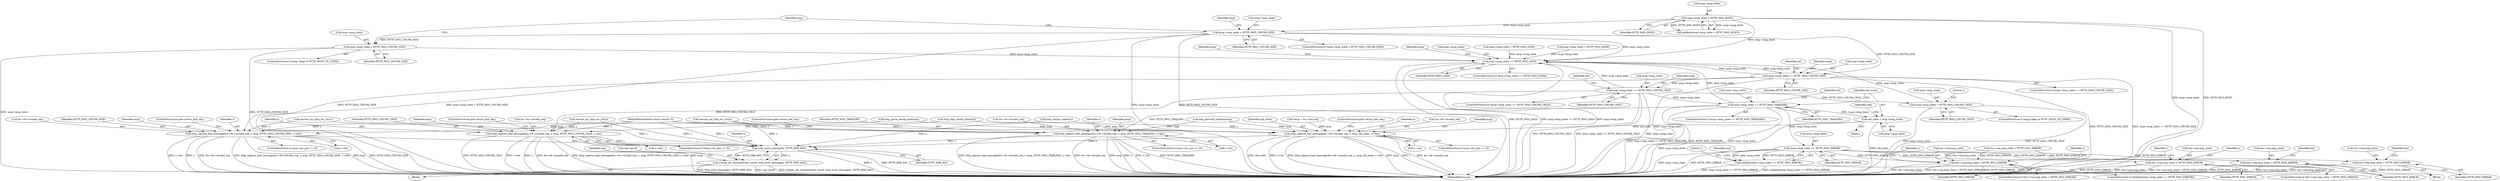 digraph "0_haproxy_b4d05093bc89f71377230228007e69a1434c1a0c_0@pointer" {
"1000240" [label="(Call,msg->msg_state = HTTP_MSG_CHUNK_SIZE)"];
"1000228" [label="(Call,msg->msg_state < HTTP_MSG_CHUNK_SIZE)"];
"1000156" [label="(Call,msg->msg_state < HTTP_MSG_BODY)"];
"1000299" [label="(Call,msg->msg_state == HTTP_MSG_DATA)"];
"1000357" [label="(Call,msg->msg_state == HTTP_MSG_CHUNK_SIZE)"];
"1000387" [label="(Call,http_capture_bad_message(&s->fe->invalid_req, s, msg, HTTP_MSG_CHUNK_SIZE, s->be))"];
"1000835" [label="(Call,http_error_message(s, HTTP_ERR_400))"];
"1000831" [label="(Call,stream_int_retnclose(req->prod, http_error_message(s, HTTP_ERR_400)))"];
"1000403" [label="(Call,msg->msg_state == HTTP_MSG_CHUNK_CRLF)"];
"1000344" [label="(Call,msg->msg_state = HTTP_MSG_CHUNK_CRLF)"];
"1000433" [label="(Call,http_capture_bad_message(&s->fe->invalid_req, s, msg, HTTP_MSG_CHUNK_CRLF, s->be))"];
"1000449" [label="(Call,msg->msg_state == HTTP_MSG_TRAILERS)"];
"1000479" [label="(Call,http_capture_bad_message(&s->fe->invalid_req, s, msg, HTTP_MSG_TRAILERS, s->be))"];
"1000496" [label="(Call,old_state = msg->msg_state)"];
"1000574" [label="(Call,http_capture_bad_message(&s->fe->invalid_req, s, msg, old_state, s->be))"];
"1000554" [label="(Call,msg->msg_state == HTTP_MSG_ERROR)"];
"1000553" [label="(Call,unlikely(msg->msg_state == HTTP_MSG_ERROR))"];
"1000807" [label="(Call,txn->req.msg_state = HTTP_MSG_ERROR)"];
"1000871" [label="(Call,txn->rsp.msg_state < HTTP_MSG_ERROR)"];
"1000892" [label="(Call,txn->req.msg_state = HTTP_MSG_ERROR)"];
"1000986" [label="(Call,txn->rsp.msg_state < HTTP_MSG_ERROR)"];
"1001006" [label="(MethodReturn,int)"];
"1000486" [label="(Identifier,s)"];
"1000232" [label="(Identifier,HTTP_MSG_CHUNK_SIZE)"];
"1000137" [label="(Block,)"];
"1000381" [label="(ControlStructure,if (msg->err_pos >= 0))"];
"1000487" [label="(Identifier,msg)"];
"1000877" [label="(Identifier,HTTP_MSG_ERROR)"];
"1000498" [label="(Call,msg->msg_state)"];
"1000156" [label="(Call,msg->msg_state < HTTP_MSG_BODY)"];
"1000479" [label="(Call,http_capture_bad_message(&s->fe->invalid_req, s, msg, HTTP_MSG_TRAILERS, s->be))"];
"1000494" [label="(Block,)"];
"1000404" [label="(Call,msg->msg_state)"];
"1000441" [label="(Identifier,msg)"];
"1000146" [label="(Call,*msg = &s->txn.req)"];
"1000402" [label="(ControlStructure,if (msg->msg_state == HTTP_MSG_CHUNK_CRLF))"];
"1000240" [label="(Call,msg->msg_state = HTTP_MSG_CHUNK_SIZE)"];
"1000344" [label="(Call,msg->msg_state = HTTP_MSG_CHUNK_CRLF)"];
"1000228" [label="(Call,msg->msg_state < HTTP_MSG_CHUNK_SIZE)"];
"1000587" [label="(ControlStructure,goto return_bad_req;)"];
"1000241" [label="(Call,msg->msg_state)"];
"1000992" [label="(Identifier,HTTP_MSG_ERROR)"];
"1000893" [label="(Call,txn->req.msg_state)"];
"1000234" [label="(ControlStructure,if (msg->flags & HTTP_MSGF_TE_CHNK))"];
"1000356" [label="(ControlStructure,if (msg->msg_state == HTTP_MSG_CHUNK_SIZE))"];
"1000985" [label="(ControlStructure,if (txn->rsp.msg_state < HTTP_MSG_ERROR))"];
"1000395" [label="(Identifier,msg)"];
"1000379" [label="(Call,session_inc_http_err_ctr(s))"];
"1000581" [label="(Identifier,s)"];
"1000227" [label="(ControlStructure,if (msg->msg_state < HTTP_MSG_CHUNK_SIZE))"];
"1000568" [label="(ControlStructure,if (msg->err_pos >= 0))"];
"1000503" [label="(Identifier,req)"];
"1000473" [label="(ControlStructure,if (msg->err_pos >= 0))"];
"1000446" [label="(ControlStructure,goto return_bad_req;)"];
"1000496" [label="(Call,old_state = msg->msg_state)"];
"1000458" [label="(Call,http_forward_trailers(msg))"];
"1000837" [label="(Identifier,HTTP_ERR_400)"];
"1000443" [label="(Call,s->be)"];
"1000453" [label="(Identifier,HTTP_MSG_TRAILERS)"];
"1000457" [label="(Identifier,ret)"];
"1000816" [label="(Identifier,txn)"];
"1000160" [label="(Identifier,HTTP_MSG_BODY)"];
"1000308" [label="(Identifier,msg)"];
"1000492" [label="(ControlStructure,goto return_bad_req;)"];
"1000575" [label="(Call,&s->fe->invalid_req)"];
"1000488" [label="(Identifier,HTTP_MSG_TRAILERS)"];
"1000489" [label="(Call,s->be)"];
"1000433" [label="(Call,http_capture_bad_message(&s->fe->invalid_req, s, msg, HTTP_MSG_CHUNK_CRLF, s->be))"];
"1000872" [label="(Call,txn->rsp.msg_state)"];
"1000836" [label="(Identifier,s)"];
"1000451" [label="(Identifier,msg)"];
"1000407" [label="(Identifier,HTTP_MSG_CHUNK_CRLF)"];
"1000244" [label="(Identifier,HTTP_MSG_CHUNK_SIZE)"];
"1000400" [label="(ControlStructure,goto return_bad_req;)"];
"1000365" [label="(Identifier,ret)"];
"1000807" [label="(Call,txn->req.msg_state = HTTP_MSG_ERROR)"];
"1000361" [label="(Identifier,HTTP_MSG_CHUNK_SIZE)"];
"1000558" [label="(Identifier,HTTP_MSG_ERROR)"];
"1000405" [label="(Identifier,msg)"];
"1000835" [label="(Call,http_error_message(s, HTTP_ERR_400))"];
"1000425" [label="(Call,session_inc_http_err_ctr(s))"];
"1000296" [label="(Literal,1)"];
"1000987" [label="(Call,txn->rsp.msg_state)"];
"1000348" [label="(Identifier,HTTP_MSG_CHUNK_CRLF)"];
"1000387" [label="(Call,http_capture_bad_message(&s->fe->invalid_req, s, msg, HTTP_MSG_CHUNK_SIZE, s->be))"];
"1000497" [label="(Identifier,old_state)"];
"1000870" [label="(ControlStructure,if (txn->rsp.msg_state < HTTP_MSG_ERROR))"];
"1000901" [label="(Identifier,txn)"];
"1000427" [label="(ControlStructure,if (msg->err_pos >= 0))"];
"1000345" [label="(Call,msg->msg_state)"];
"1000813" [label="(Identifier,HTTP_MSG_ERROR)"];
"1000448" [label="(ControlStructure,if (msg->msg_state == HTTP_MSG_TRAILERS))"];
"1000155" [label="(Call,unlikely(msg->msg_state < HTTP_MSG_BODY))"];
"1000157" [label="(Call,msg->msg_state)"];
"1000303" [label="(Identifier,HTTP_MSG_DATA)"];
"1000840" [label="(Identifier,req)"];
"1000553" [label="(Call,unlikely(msg->msg_state == HTTP_MSG_ERROR))"];
"1000880" [label="(Identifier,s)"];
"1000574" [label="(Call,http_capture_bad_message(&s->fe->invalid_req, s, msg, old_state, s->be))"];
"1000359" [label="(Identifier,msg)"];
"1000480" [label="(Call,&s->fe->invalid_req)"];
"1000995" [label="(Identifier,s)"];
"1000449" [label="(Call,msg->msg_state == HTTP_MSG_TRAILERS)"];
"1000299" [label="(Call,msg->msg_state == HTTP_MSG_DATA)"];
"1000300" [label="(Call,msg->msg_state)"];
"1000554" [label="(Call,msg->msg_state == HTTP_MSG_ERROR)"];
"1000549" [label="(Call,http_resync_states(s))"];
"1000563" [label="(Identifier,req)"];
"1000338" [label="(ControlStructure,if (msg->flags & HTTP_MSGF_TE_CHNK))"];
"1000358" [label="(Call,msg->msg_state)"];
"1000134" [label="(MethodParameterIn,struct session *s)"];
"1000825" [label="(Block,)"];
"1000394" [label="(Identifier,s)"];
"1000886" [label="(Identifier,s)"];
"1000403" [label="(Call,msg->msg_state == HTTP_MSG_CHUNK_CRLF)"];
"1000582" [label="(Identifier,msg)"];
"1000388" [label="(Call,&s->fe->invalid_req)"];
"1000246" [label="(Call,msg->msg_state = HTTP_MSG_DATA)"];
"1000411" [label="(Identifier,ret)"];
"1000552" [label="(ControlStructure,if (unlikely(msg->msg_state == HTTP_MSG_ERROR)))"];
"1000555" [label="(Call,msg->msg_state)"];
"1000584" [label="(Call,s->be)"];
"1000694" [label="(Call,txn->rsp.msg_state < HTTP_MSG_ERROR)"];
"1000871" [label="(Call,txn->rsp.msg_state < HTTP_MSG_ERROR)"];
"1000471" [label="(Call,session_inc_http_err_ctr(s))"];
"1000898" [label="(Identifier,HTTP_MSG_ERROR)"];
"1000589" [label="(Literal,1)"];
"1001001" [label="(Identifier,s)"];
"1000298" [label="(ControlStructure,if (msg->msg_state == HTTP_MSG_DATA))"];
"1000892" [label="(Call,txn->req.msg_state = HTTP_MSG_ERROR)"];
"1000237" [label="(Identifier,msg)"];
"1000396" [label="(Identifier,HTTP_MSG_CHUNK_SIZE)"];
"1000229" [label="(Call,msg->msg_state)"];
"1000255" [label="(Identifier,msg)"];
"1000986" [label="(Call,txn->rsp.msg_state < HTTP_MSG_ERROR)"];
"1000397" [label="(Call,s->be)"];
"1000831" [label="(Call,stream_int_retnclose(req->prod, http_error_message(s, HTTP_ERR_400)))"];
"1000350" [label="(Call,msg->msg_state = HTTP_MSG_DONE)"];
"1000808" [label="(Call,txn->req.msg_state)"];
"1000434" [label="(Call,&s->fe->invalid_req)"];
"1000450" [label="(Call,msg->msg_state)"];
"1000412" [label="(Call,http_skip_chunk_crlf(msg))"];
"1000440" [label="(Identifier,s)"];
"1000357" [label="(Call,msg->msg_state == HTTP_MSG_CHUNK_SIZE)"];
"1000832" [label="(Call,req->prod)"];
"1000442" [label="(Identifier,HTTP_MSG_CHUNK_CRLF)"];
"1000583" [label="(Identifier,old_state)"];
"1000366" [label="(Call,http_parse_chunk_size(msg))"];
"1000240" -> "1000234"  [label="AST: "];
"1000240" -> "1000244"  [label="CFG: "];
"1000241" -> "1000240"  [label="AST: "];
"1000244" -> "1000240"  [label="AST: "];
"1000255" -> "1000240"  [label="CFG: "];
"1000240" -> "1001006"  [label="DDG: HTTP_MSG_CHUNK_SIZE"];
"1000240" -> "1001006"  [label="DDG: msg->msg_state"];
"1000228" -> "1000240"  [label="DDG: HTTP_MSG_CHUNK_SIZE"];
"1000240" -> "1000299"  [label="DDG: msg->msg_state"];
"1000228" -> "1000227"  [label="AST: "];
"1000228" -> "1000232"  [label="CFG: "];
"1000229" -> "1000228"  [label="AST: "];
"1000232" -> "1000228"  [label="AST: "];
"1000237" -> "1000228"  [label="CFG: "];
"1000255" -> "1000228"  [label="CFG: "];
"1000228" -> "1001006"  [label="DDG: msg->msg_state < HTTP_MSG_CHUNK_SIZE"];
"1000228" -> "1001006"  [label="DDG: msg->msg_state"];
"1000228" -> "1001006"  [label="DDG: HTTP_MSG_CHUNK_SIZE"];
"1000156" -> "1000228"  [label="DDG: msg->msg_state"];
"1000228" -> "1000299"  [label="DDG: msg->msg_state"];
"1000228" -> "1000357"  [label="DDG: HTTP_MSG_CHUNK_SIZE"];
"1000156" -> "1000155"  [label="AST: "];
"1000156" -> "1000160"  [label="CFG: "];
"1000157" -> "1000156"  [label="AST: "];
"1000160" -> "1000156"  [label="AST: "];
"1000155" -> "1000156"  [label="CFG: "];
"1000156" -> "1001006"  [label="DDG: msg->msg_state"];
"1000156" -> "1001006"  [label="DDG: HTTP_MSG_BODY"];
"1000156" -> "1000155"  [label="DDG: msg->msg_state"];
"1000156" -> "1000155"  [label="DDG: HTTP_MSG_BODY"];
"1000156" -> "1000299"  [label="DDG: msg->msg_state"];
"1000299" -> "1000298"  [label="AST: "];
"1000299" -> "1000303"  [label="CFG: "];
"1000300" -> "1000299"  [label="AST: "];
"1000303" -> "1000299"  [label="AST: "];
"1000308" -> "1000299"  [label="CFG: "];
"1000359" -> "1000299"  [label="CFG: "];
"1000299" -> "1001006"  [label="DDG: HTTP_MSG_DATA"];
"1000299" -> "1001006"  [label="DDG: msg->msg_state == HTTP_MSG_DATA"];
"1000299" -> "1001006"  [label="DDG: msg->msg_state"];
"1000350" -> "1000299"  [label="DDG: msg->msg_state"];
"1000403" -> "1000299"  [label="DDG: msg->msg_state"];
"1000449" -> "1000299"  [label="DDG: msg->msg_state"];
"1000357" -> "1000299"  [label="DDG: msg->msg_state"];
"1000246" -> "1000299"  [label="DDG: msg->msg_state"];
"1000344" -> "1000299"  [label="DDG: msg->msg_state"];
"1000299" -> "1000357"  [label="DDG: msg->msg_state"];
"1000357" -> "1000356"  [label="AST: "];
"1000357" -> "1000361"  [label="CFG: "];
"1000358" -> "1000357"  [label="AST: "];
"1000361" -> "1000357"  [label="AST: "];
"1000365" -> "1000357"  [label="CFG: "];
"1000405" -> "1000357"  [label="CFG: "];
"1000357" -> "1001006"  [label="DDG: HTTP_MSG_CHUNK_SIZE"];
"1000357" -> "1001006"  [label="DDG: msg->msg_state == HTTP_MSG_CHUNK_SIZE"];
"1000357" -> "1001006"  [label="DDG: msg->msg_state"];
"1000357" -> "1000387"  [label="DDG: HTTP_MSG_CHUNK_SIZE"];
"1000357" -> "1000403"  [label="DDG: msg->msg_state"];
"1000387" -> "1000381"  [label="AST: "];
"1000387" -> "1000397"  [label="CFG: "];
"1000388" -> "1000387"  [label="AST: "];
"1000394" -> "1000387"  [label="AST: "];
"1000395" -> "1000387"  [label="AST: "];
"1000396" -> "1000387"  [label="AST: "];
"1000397" -> "1000387"  [label="AST: "];
"1000400" -> "1000387"  [label="CFG: "];
"1000387" -> "1001006"  [label="DDG: HTTP_MSG_CHUNK_SIZE"];
"1000387" -> "1001006"  [label="DDG: s->be"];
"1000387" -> "1001006"  [label="DDG: s"];
"1000387" -> "1001006"  [label="DDG: &s->fe->invalid_req"];
"1000387" -> "1001006"  [label="DDG: http_capture_bad_message(&s->fe->invalid_req, s, msg, HTTP_MSG_CHUNK_SIZE, s->be)"];
"1000387" -> "1001006"  [label="DDG: msg"];
"1000379" -> "1000387"  [label="DDG: s"];
"1000134" -> "1000387"  [label="DDG: s"];
"1000366" -> "1000387"  [label="DDG: msg"];
"1000387" -> "1000835"  [label="DDG: s"];
"1000835" -> "1000831"  [label="AST: "];
"1000835" -> "1000837"  [label="CFG: "];
"1000836" -> "1000835"  [label="AST: "];
"1000837" -> "1000835"  [label="AST: "];
"1000831" -> "1000835"  [label="CFG: "];
"1000835" -> "1001006"  [label="DDG: s"];
"1000835" -> "1001006"  [label="DDG: HTTP_ERR_400"];
"1000835" -> "1000831"  [label="DDG: s"];
"1000835" -> "1000831"  [label="DDG: HTTP_ERR_400"];
"1000549" -> "1000835"  [label="DDG: s"];
"1000479" -> "1000835"  [label="DDG: s"];
"1000471" -> "1000835"  [label="DDG: s"];
"1000433" -> "1000835"  [label="DDG: s"];
"1000574" -> "1000835"  [label="DDG: s"];
"1000379" -> "1000835"  [label="DDG: s"];
"1000425" -> "1000835"  [label="DDG: s"];
"1000134" -> "1000835"  [label="DDG: s"];
"1000831" -> "1000825"  [label="AST: "];
"1000832" -> "1000831"  [label="AST: "];
"1000840" -> "1000831"  [label="CFG: "];
"1000831" -> "1001006"  [label="DDG: http_error_message(s, HTTP_ERR_400)"];
"1000831" -> "1001006"  [label="DDG: req->prod"];
"1000831" -> "1001006"  [label="DDG: stream_int_retnclose(req->prod, http_error_message(s, HTTP_ERR_400))"];
"1000403" -> "1000402"  [label="AST: "];
"1000403" -> "1000407"  [label="CFG: "];
"1000404" -> "1000403"  [label="AST: "];
"1000407" -> "1000403"  [label="AST: "];
"1000411" -> "1000403"  [label="CFG: "];
"1000451" -> "1000403"  [label="CFG: "];
"1000403" -> "1001006"  [label="DDG: msg->msg_state"];
"1000403" -> "1001006"  [label="DDG: HTTP_MSG_CHUNK_CRLF"];
"1000403" -> "1001006"  [label="DDG: msg->msg_state == HTTP_MSG_CHUNK_CRLF"];
"1000403" -> "1000344"  [label="DDG: HTTP_MSG_CHUNK_CRLF"];
"1000403" -> "1000433"  [label="DDG: HTTP_MSG_CHUNK_CRLF"];
"1000403" -> "1000449"  [label="DDG: msg->msg_state"];
"1000344" -> "1000338"  [label="AST: "];
"1000344" -> "1000348"  [label="CFG: "];
"1000345" -> "1000344"  [label="AST: "];
"1000348" -> "1000344"  [label="AST: "];
"1000296" -> "1000344"  [label="CFG: "];
"1000344" -> "1001006"  [label="DDG: HTTP_MSG_CHUNK_CRLF"];
"1000344" -> "1001006"  [label="DDG: msg->msg_state"];
"1000433" -> "1000427"  [label="AST: "];
"1000433" -> "1000443"  [label="CFG: "];
"1000434" -> "1000433"  [label="AST: "];
"1000440" -> "1000433"  [label="AST: "];
"1000441" -> "1000433"  [label="AST: "];
"1000442" -> "1000433"  [label="AST: "];
"1000443" -> "1000433"  [label="AST: "];
"1000446" -> "1000433"  [label="CFG: "];
"1000433" -> "1001006"  [label="DDG: HTTP_MSG_CHUNK_CRLF"];
"1000433" -> "1001006"  [label="DDG: s->be"];
"1000433" -> "1001006"  [label="DDG: s"];
"1000433" -> "1001006"  [label="DDG: &s->fe->invalid_req"];
"1000433" -> "1001006"  [label="DDG: http_capture_bad_message(&s->fe->invalid_req, s, msg, HTTP_MSG_CHUNK_CRLF, s->be)"];
"1000433" -> "1001006"  [label="DDG: msg"];
"1000425" -> "1000433"  [label="DDG: s"];
"1000134" -> "1000433"  [label="DDG: s"];
"1000412" -> "1000433"  [label="DDG: msg"];
"1000449" -> "1000448"  [label="AST: "];
"1000449" -> "1000453"  [label="CFG: "];
"1000450" -> "1000449"  [label="AST: "];
"1000453" -> "1000449"  [label="AST: "];
"1000457" -> "1000449"  [label="CFG: "];
"1000497" -> "1000449"  [label="CFG: "];
"1000449" -> "1001006"  [label="DDG: msg->msg_state"];
"1000449" -> "1001006"  [label="DDG: msg->msg_state == HTTP_MSG_TRAILERS"];
"1000449" -> "1001006"  [label="DDG: HTTP_MSG_TRAILERS"];
"1000449" -> "1000479"  [label="DDG: HTTP_MSG_TRAILERS"];
"1000449" -> "1000496"  [label="DDG: msg->msg_state"];
"1000449" -> "1000554"  [label="DDG: msg->msg_state"];
"1000479" -> "1000473"  [label="AST: "];
"1000479" -> "1000489"  [label="CFG: "];
"1000480" -> "1000479"  [label="AST: "];
"1000486" -> "1000479"  [label="AST: "];
"1000487" -> "1000479"  [label="AST: "];
"1000488" -> "1000479"  [label="AST: "];
"1000489" -> "1000479"  [label="AST: "];
"1000492" -> "1000479"  [label="CFG: "];
"1000479" -> "1001006"  [label="DDG: s"];
"1000479" -> "1001006"  [label="DDG: s->be"];
"1000479" -> "1001006"  [label="DDG: HTTP_MSG_TRAILERS"];
"1000479" -> "1001006"  [label="DDG: http_capture_bad_message(&s->fe->invalid_req, s, msg, HTTP_MSG_TRAILERS, s->be)"];
"1000479" -> "1001006"  [label="DDG: &s->fe->invalid_req"];
"1000479" -> "1001006"  [label="DDG: msg"];
"1000471" -> "1000479"  [label="DDG: s"];
"1000134" -> "1000479"  [label="DDG: s"];
"1000458" -> "1000479"  [label="DDG: msg"];
"1000496" -> "1000494"  [label="AST: "];
"1000496" -> "1000498"  [label="CFG: "];
"1000497" -> "1000496"  [label="AST: "];
"1000498" -> "1000496"  [label="AST: "];
"1000503" -> "1000496"  [label="CFG: "];
"1000496" -> "1001006"  [label="DDG: msg->msg_state"];
"1000496" -> "1001006"  [label="DDG: old_state"];
"1000496" -> "1000574"  [label="DDG: old_state"];
"1000574" -> "1000568"  [label="AST: "];
"1000574" -> "1000584"  [label="CFG: "];
"1000575" -> "1000574"  [label="AST: "];
"1000581" -> "1000574"  [label="AST: "];
"1000582" -> "1000574"  [label="AST: "];
"1000583" -> "1000574"  [label="AST: "];
"1000584" -> "1000574"  [label="AST: "];
"1000587" -> "1000574"  [label="CFG: "];
"1000574" -> "1001006"  [label="DDG: &s->fe->invalid_req"];
"1000574" -> "1001006"  [label="DDG: old_state"];
"1000574" -> "1001006"  [label="DDG: s->be"];
"1000574" -> "1001006"  [label="DDG: http_capture_bad_message(&s->fe->invalid_req, s, msg, old_state, s->be)"];
"1000574" -> "1001006"  [label="DDG: msg"];
"1000574" -> "1001006"  [label="DDG: s"];
"1000549" -> "1000574"  [label="DDG: s"];
"1000134" -> "1000574"  [label="DDG: s"];
"1000458" -> "1000574"  [label="DDG: msg"];
"1000412" -> "1000574"  [label="DDG: msg"];
"1000366" -> "1000574"  [label="DDG: msg"];
"1000146" -> "1000574"  [label="DDG: msg"];
"1000554" -> "1000553"  [label="AST: "];
"1000554" -> "1000558"  [label="CFG: "];
"1000555" -> "1000554"  [label="AST: "];
"1000558" -> "1000554"  [label="AST: "];
"1000553" -> "1000554"  [label="CFG: "];
"1000554" -> "1001006"  [label="DDG: msg->msg_state"];
"1000554" -> "1001006"  [label="DDG: HTTP_MSG_ERROR"];
"1000554" -> "1000553"  [label="DDG: msg->msg_state"];
"1000554" -> "1000553"  [label="DDG: HTTP_MSG_ERROR"];
"1000554" -> "1000807"  [label="DDG: HTTP_MSG_ERROR"];
"1000554" -> "1000871"  [label="DDG: HTTP_MSG_ERROR"];
"1000554" -> "1000892"  [label="DDG: HTTP_MSG_ERROR"];
"1000554" -> "1000986"  [label="DDG: HTTP_MSG_ERROR"];
"1000553" -> "1000552"  [label="AST: "];
"1000563" -> "1000553"  [label="CFG: "];
"1000589" -> "1000553"  [label="CFG: "];
"1000553" -> "1001006"  [label="DDG: unlikely(msg->msg_state == HTTP_MSG_ERROR)"];
"1000553" -> "1001006"  [label="DDG: msg->msg_state == HTTP_MSG_ERROR"];
"1000807" -> "1000137"  [label="AST: "];
"1000807" -> "1000813"  [label="CFG: "];
"1000808" -> "1000807"  [label="AST: "];
"1000813" -> "1000807"  [label="AST: "];
"1000816" -> "1000807"  [label="CFG: "];
"1000807" -> "1001006"  [label="DDG: txn->req.msg_state"];
"1000807" -> "1001006"  [label="DDG: HTTP_MSG_ERROR"];
"1000694" -> "1000807"  [label="DDG: HTTP_MSG_ERROR"];
"1000871" -> "1000870"  [label="AST: "];
"1000871" -> "1000877"  [label="CFG: "];
"1000872" -> "1000871"  [label="AST: "];
"1000877" -> "1000871"  [label="AST: "];
"1000880" -> "1000871"  [label="CFG: "];
"1000886" -> "1000871"  [label="CFG: "];
"1000871" -> "1001006"  [label="DDG: txn->rsp.msg_state"];
"1000871" -> "1001006"  [label="DDG: txn->rsp.msg_state < HTTP_MSG_ERROR"];
"1000871" -> "1001006"  [label="DDG: HTTP_MSG_ERROR"];
"1000694" -> "1000871"  [label="DDG: txn->rsp.msg_state"];
"1000694" -> "1000871"  [label="DDG: HTTP_MSG_ERROR"];
"1000892" -> "1000137"  [label="AST: "];
"1000892" -> "1000898"  [label="CFG: "];
"1000893" -> "1000892"  [label="AST: "];
"1000898" -> "1000892"  [label="AST: "];
"1000901" -> "1000892"  [label="CFG: "];
"1000892" -> "1001006"  [label="DDG: txn->req.msg_state"];
"1000892" -> "1001006"  [label="DDG: HTTP_MSG_ERROR"];
"1000986" -> "1000985"  [label="AST: "];
"1000986" -> "1000992"  [label="CFG: "];
"1000987" -> "1000986"  [label="AST: "];
"1000992" -> "1000986"  [label="AST: "];
"1000995" -> "1000986"  [label="CFG: "];
"1001001" -> "1000986"  [label="CFG: "];
"1000986" -> "1001006"  [label="DDG: HTTP_MSG_ERROR"];
"1000986" -> "1001006"  [label="DDG: txn->rsp.msg_state"];
"1000986" -> "1001006"  [label="DDG: txn->rsp.msg_state < HTTP_MSG_ERROR"];
}
